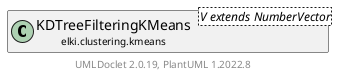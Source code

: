 @startuml
    remove .*\.(Instance|Par|Parameterizer|Factory)$
    set namespaceSeparator none
    hide empty fields
    hide empty methods

    class "<size:14>KDTreeFilteringKMeans.Instance\n<size:10>elki.clustering.kmeans" as elki.clustering.kmeans.KDTreeFilteringKMeans.Instance [[KDTreeFilteringKMeans.Instance.html]] {
        +Instance(Relation<? extends NumberVector>, NumberVectorDistance<?>, double[])
        #pruning(KDNode, int): int
        #getNearestCenter(double[], int): int
        #isFarther(double[], double[], double[], double[]): boolean
        #getLogger(): Logging
    }

    class "<size:14>KDTreePruningKMeans.Instance\n<size:10>elki.clustering.kmeans" as elki.clustering.kmeans.KDTreePruningKMeans.Instance [[KDTreePruningKMeans.Instance.html]]
    class "<size:14>KDTreeFilteringKMeans\n<size:10>elki.clustering.kmeans" as elki.clustering.kmeans.KDTreeFilteringKMeans<V extends NumberVector> [[KDTreeFilteringKMeans.html]]

    elki.clustering.kmeans.KDTreePruningKMeans.Instance <|-- elki.clustering.kmeans.KDTreeFilteringKMeans.Instance
    elki.clustering.kmeans.KDTreeFilteringKMeans +-- elki.clustering.kmeans.KDTreeFilteringKMeans.Instance

    center footer UMLDoclet 2.0.19, PlantUML 1.2022.8
@enduml
